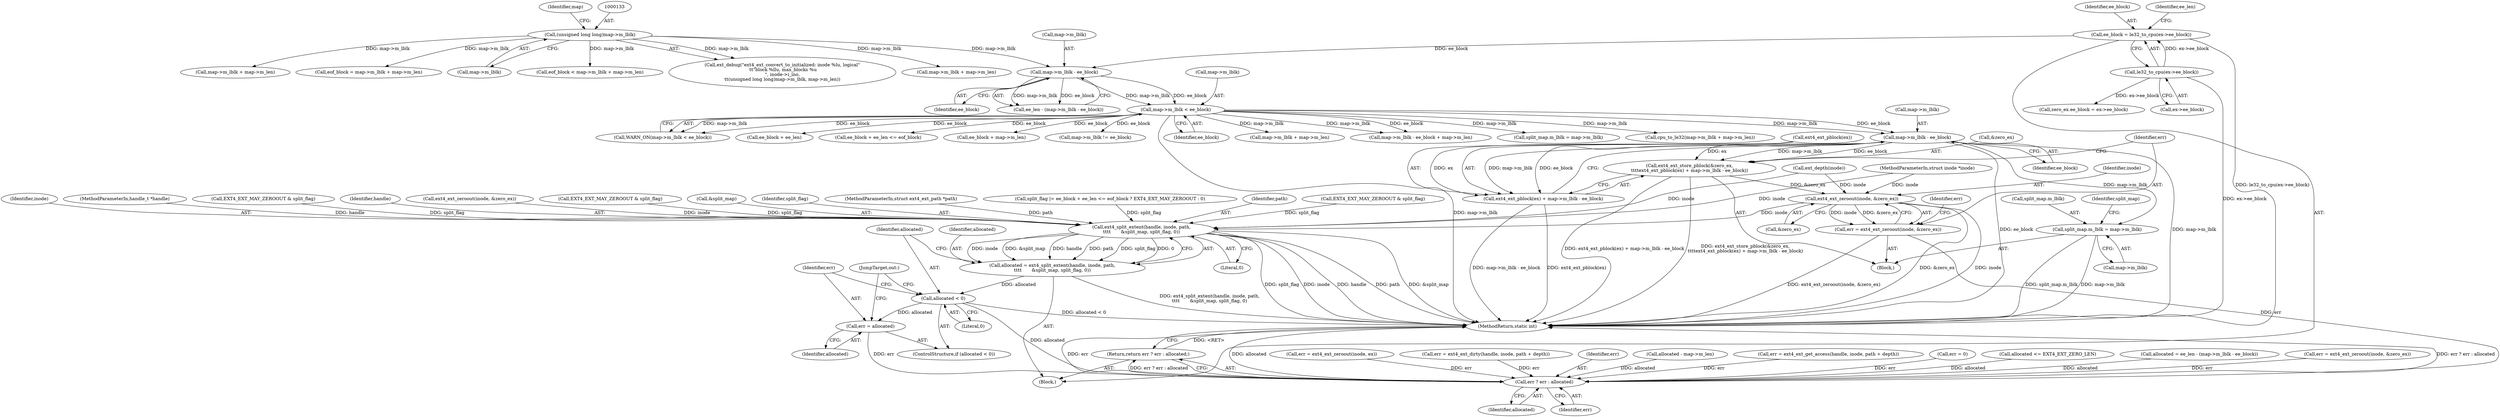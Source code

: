 digraph "0_linux_667eff35a1f56fa74ce98a0c7c29a40adc1ba4e3@pointer" {
"1000327" [label="(Call,map->m_lblk - ee_block)"];
"1000209" [label="(Call,map->m_lblk < ee_block)"];
"1000203" [label="(Call,map->m_lblk - ee_block)"];
"1000132" [label="(Call,(unsigned long long)map->m_lblk)"];
"1000189" [label="(Call,ee_block = le32_to_cpu(ex->ee_block))"];
"1000191" [label="(Call,le32_to_cpu(ex->ee_block))"];
"1000321" [label="(Call,ext4_ext_store_pblock(&zero_ex,\n\t\t\t\text4_ext_pblock(ex) + map->m_lblk - ee_block))"];
"1000334" [label="(Call,ext4_ext_zeroout(inode, &zero_ex))"];
"1000332" [label="(Call,err = ext4_ext_zeroout(inode, &zero_ex))"];
"1000449" [label="(Call,err ? err : allocated)"];
"1000448" [label="(Return,return err ? err : allocated;)"];
"1000432" [label="(Call,ext4_split_extent(handle, inode, path,\n\t\t\t\t       &split_map, split_flag, 0))"];
"1000430" [label="(Call,allocated = ext4_split_extent(handle, inode, path,\n\t\t\t\t       &split_map, split_flag, 0))"];
"1000441" [label="(Call,allocated < 0)"];
"1000444" [label="(Call,err = allocated)"];
"1000324" [label="(Call,ext4_ext_pblock(ex) + map->m_lblk - ee_block)"];
"1000341" [label="(Call,split_map.m_lblk = map->m_lblk)"];
"1000325" [label="(Call,ext4_ext_pblock(ex))"];
"1000441" [label="(Call,allocated < 0)"];
"1000298" [label="(Block,)"];
"1000448" [label="(Return,return err ? err : allocated;)"];
"1000303" [label="(Call,cpu_to_le32(map->m_lblk + map->m_len))"];
"1000322" [label="(Call,&zero_ex)"];
"1000345" [label="(Call,map->m_lblk)"];
"1000209" [label="(Call,map->m_lblk < ee_block)"];
"1000235" [label="(Call,err = ext4_ext_zeroout(inode, ex))"];
"1000341" [label="(Call,split_map.m_lblk = map->m_lblk)"];
"1000339" [label="(Identifier,err)"];
"1000208" [label="(Call,WARN_ON(map->m_lblk < ee_block))"];
"1000218" [label="(Call,ee_block + ee_len)"];
"1000190" [label="(Identifier,ee_block)"];
"1000162" [label="(Call,map->m_lblk + map->m_len)"];
"1000402" [label="(Call,ext4_ext_zeroout(inode, &zero_ex))"];
"1000138" [label="(Identifier,map)"];
"1000445" [label="(Identifier,err)"];
"1000452" [label="(Identifier,allocated)"];
"1000321" [label="(Call,ext4_ext_store_pblock(&zero_ex,\n\t\t\t\text4_ext_pblock(ex) + map->m_lblk - ee_block))"];
"1000169" [label="(Call,eof_block = map->m_lblk + map->m_len)"];
"1000160" [label="(Call,eof_block < map->m_lblk + map->m_len)"];
"1000217" [label="(Call,ee_block + ee_len <= eof_block)"];
"1000260" [label="(Call,err = ext4_ext_dirty(handle, inode, path + depth))"];
"1000204" [label="(Call,map->m_lblk)"];
"1000449" [label="(Call,err ? err : allocated)"];
"1000127" [label="(Call,ext_debug(\"ext4_ext_convert_to_initialized: inode %lu, logical\"\n \t\t\"block %llu, max_blocks %u\n\", inode->i_ino,\n\t\t(unsigned long long)map->m_lblk, map->m_len))"];
"1000196" [label="(Identifier,ee_len)"];
"1000191" [label="(Call,le32_to_cpu(ex->ee_block))"];
"1000295" [label="(Call,EXT4_EXT_MAY_ZEROOUT & split_flag)"];
"1000203" [label="(Call,map->m_lblk - ee_block)"];
"1000334" [label="(Call,ext4_ext_zeroout(inode, &zero_ex))"];
"1000192" [label="(Call,ex->ee_block)"];
"1000444" [label="(Call,err = allocated)"];
"1000436" [label="(Call,&split_map)"];
"1000171" [label="(Call,map->m_lblk + map->m_len)"];
"1000210" [label="(Call,map->m_lblk)"];
"1000438" [label="(Identifier,split_flag)"];
"1000109" [label="(MethodParameterIn,struct ext4_ext_path *path)"];
"1000450" [label="(Identifier,err)"];
"1000180" [label="(Call,ext_depth(inode))"];
"1000201" [label="(Call,ee_len - (map->m_lblk - ee_block))"];
"1000134" [label="(Call,map->m_lblk)"];
"1000214" [label="(Call,split_flag |= ee_block + ee_len <= eof_block ? EXT4_EXT_MAY_ZEROOUT : 0)"];
"1000442" [label="(Identifier,allocated)"];
"1000332" [label="(Call,err = ext4_ext_zeroout(inode, &zero_ex))"];
"1000316" [label="(Call,allocated - map->m_len)"];
"1000243" [label="(Call,err = ext4_ext_get_access(handle, inode, path + depth))"];
"1000431" [label="(Identifier,allocated)"];
"1000120" [label="(Call,err = 0)"];
"1000189" [label="(Call,ee_block = le32_to_cpu(ex->ee_block))"];
"1000432" [label="(Call,ext4_split_extent(handle, inode, path,\n\t\t\t\t       &split_map, split_flag, 0))"];
"1000361" [label="(Call,ee_block + map->m_len)"];
"1000231" [label="(Call,EXT4_EXT_MAY_ZEROOUT & split_flag)"];
"1000327" [label="(Call,map->m_lblk - ee_block)"];
"1000110" [label="(Block,)"];
"1000336" [label="(Call,&zero_ex)"];
"1000372" [label="(Call,map->m_lblk != ee_block)"];
"1000328" [label="(Call,map->m_lblk)"];
"1000342" [label="(Call,split_map.m_lblk)"];
"1000440" [label="(ControlStructure,if (allocated < 0))"];
"1000434" [label="(Identifier,inode)"];
"1000451" [label="(Identifier,err)"];
"1000447" [label="(JumpTarget,out:)"];
"1000350" [label="(Identifier,split_map)"];
"1000453" [label="(MethodReturn,static int)"];
"1000106" [label="(MethodParameterIn,handle_t *handle)"];
"1000292" [label="(Call,allocated <= EXT4_EXT_ZERO_LEN)"];
"1000333" [label="(Identifier,err)"];
"1000213" [label="(Identifier,ee_block)"];
"1000443" [label="(Literal,0)"];
"1000367" [label="(Call,EXT4_EXT_MAY_ZEROOUT & split_flag)"];
"1000304" [label="(Call,map->m_lblk + map->m_len)"];
"1000433" [label="(Identifier,handle)"];
"1000439" [label="(Literal,0)"];
"1000107" [label="(MethodParameterIn,struct inode *inode)"];
"1000132" [label="(Call,(unsigned long long)map->m_lblk)"];
"1000199" [label="(Call,allocated = ee_len - (map->m_lblk - ee_block))"];
"1000446" [label="(Identifier,allocated)"];
"1000357" [label="(Call,map->m_lblk - ee_block + map->m_len)"];
"1000430" [label="(Call,allocated = ext4_split_extent(handle, inode, path,\n\t\t\t\t       &split_map, split_flag, 0))"];
"1000207" [label="(Identifier,ee_block)"];
"1000331" [label="(Identifier,ee_block)"];
"1000378" [label="(Call,zero_ex.ee_block = ex->ee_block)"];
"1000435" [label="(Identifier,path)"];
"1000400" [label="(Call,err = ext4_ext_zeroout(inode, &zero_ex))"];
"1000269" [label="(Call,split_map.m_lblk = map->m_lblk)"];
"1000324" [label="(Call,ext4_ext_pblock(ex) + map->m_lblk - ee_block)"];
"1000335" [label="(Identifier,inode)"];
"1000327" -> "1000324"  [label="AST: "];
"1000327" -> "1000331"  [label="CFG: "];
"1000328" -> "1000327"  [label="AST: "];
"1000331" -> "1000327"  [label="AST: "];
"1000324" -> "1000327"  [label="CFG: "];
"1000327" -> "1000453"  [label="DDG: ee_block"];
"1000327" -> "1000453"  [label="DDG: map->m_lblk"];
"1000327" -> "1000321"  [label="DDG: map->m_lblk"];
"1000327" -> "1000321"  [label="DDG: ee_block"];
"1000327" -> "1000324"  [label="DDG: map->m_lblk"];
"1000327" -> "1000324"  [label="DDG: ee_block"];
"1000209" -> "1000327"  [label="DDG: map->m_lblk"];
"1000209" -> "1000327"  [label="DDG: ee_block"];
"1000327" -> "1000341"  [label="DDG: map->m_lblk"];
"1000209" -> "1000208"  [label="AST: "];
"1000209" -> "1000213"  [label="CFG: "];
"1000210" -> "1000209"  [label="AST: "];
"1000213" -> "1000209"  [label="AST: "];
"1000208" -> "1000209"  [label="CFG: "];
"1000209" -> "1000453"  [label="DDG: map->m_lblk"];
"1000209" -> "1000208"  [label="DDG: map->m_lblk"];
"1000209" -> "1000208"  [label="DDG: ee_block"];
"1000203" -> "1000209"  [label="DDG: map->m_lblk"];
"1000203" -> "1000209"  [label="DDG: ee_block"];
"1000209" -> "1000217"  [label="DDG: ee_block"];
"1000209" -> "1000218"  [label="DDG: ee_block"];
"1000209" -> "1000269"  [label="DDG: map->m_lblk"];
"1000209" -> "1000303"  [label="DDG: map->m_lblk"];
"1000209" -> "1000304"  [label="DDG: map->m_lblk"];
"1000209" -> "1000357"  [label="DDG: map->m_lblk"];
"1000209" -> "1000357"  [label="DDG: ee_block"];
"1000209" -> "1000361"  [label="DDG: ee_block"];
"1000209" -> "1000372"  [label="DDG: ee_block"];
"1000203" -> "1000201"  [label="AST: "];
"1000203" -> "1000207"  [label="CFG: "];
"1000204" -> "1000203"  [label="AST: "];
"1000207" -> "1000203"  [label="AST: "];
"1000201" -> "1000203"  [label="CFG: "];
"1000203" -> "1000201"  [label="DDG: map->m_lblk"];
"1000203" -> "1000201"  [label="DDG: ee_block"];
"1000132" -> "1000203"  [label="DDG: map->m_lblk"];
"1000189" -> "1000203"  [label="DDG: ee_block"];
"1000132" -> "1000127"  [label="AST: "];
"1000132" -> "1000134"  [label="CFG: "];
"1000133" -> "1000132"  [label="AST: "];
"1000134" -> "1000132"  [label="AST: "];
"1000138" -> "1000132"  [label="CFG: "];
"1000132" -> "1000127"  [label="DDG: map->m_lblk"];
"1000132" -> "1000160"  [label="DDG: map->m_lblk"];
"1000132" -> "1000162"  [label="DDG: map->m_lblk"];
"1000132" -> "1000169"  [label="DDG: map->m_lblk"];
"1000132" -> "1000171"  [label="DDG: map->m_lblk"];
"1000189" -> "1000110"  [label="AST: "];
"1000189" -> "1000191"  [label="CFG: "];
"1000190" -> "1000189"  [label="AST: "];
"1000191" -> "1000189"  [label="AST: "];
"1000196" -> "1000189"  [label="CFG: "];
"1000189" -> "1000453"  [label="DDG: le32_to_cpu(ex->ee_block)"];
"1000191" -> "1000189"  [label="DDG: ex->ee_block"];
"1000191" -> "1000192"  [label="CFG: "];
"1000192" -> "1000191"  [label="AST: "];
"1000191" -> "1000453"  [label="DDG: ex->ee_block"];
"1000191" -> "1000378"  [label="DDG: ex->ee_block"];
"1000321" -> "1000298"  [label="AST: "];
"1000321" -> "1000324"  [label="CFG: "];
"1000322" -> "1000321"  [label="AST: "];
"1000324" -> "1000321"  [label="AST: "];
"1000333" -> "1000321"  [label="CFG: "];
"1000321" -> "1000453"  [label="DDG: ext4_ext_pblock(ex) + map->m_lblk - ee_block"];
"1000321" -> "1000453"  [label="DDG: ext4_ext_store_pblock(&zero_ex,\n\t\t\t\text4_ext_pblock(ex) + map->m_lblk - ee_block)"];
"1000325" -> "1000321"  [label="DDG: ex"];
"1000321" -> "1000334"  [label="DDG: &zero_ex"];
"1000334" -> "1000332"  [label="AST: "];
"1000334" -> "1000336"  [label="CFG: "];
"1000335" -> "1000334"  [label="AST: "];
"1000336" -> "1000334"  [label="AST: "];
"1000332" -> "1000334"  [label="CFG: "];
"1000334" -> "1000453"  [label="DDG: &zero_ex"];
"1000334" -> "1000453"  [label="DDG: inode"];
"1000334" -> "1000332"  [label="DDG: inode"];
"1000334" -> "1000332"  [label="DDG: &zero_ex"];
"1000180" -> "1000334"  [label="DDG: inode"];
"1000107" -> "1000334"  [label="DDG: inode"];
"1000334" -> "1000432"  [label="DDG: inode"];
"1000332" -> "1000298"  [label="AST: "];
"1000333" -> "1000332"  [label="AST: "];
"1000339" -> "1000332"  [label="CFG: "];
"1000332" -> "1000453"  [label="DDG: ext4_ext_zeroout(inode, &zero_ex)"];
"1000332" -> "1000449"  [label="DDG: err"];
"1000449" -> "1000448"  [label="AST: "];
"1000449" -> "1000451"  [label="CFG: "];
"1000449" -> "1000452"  [label="CFG: "];
"1000450" -> "1000449"  [label="AST: "];
"1000451" -> "1000449"  [label="AST: "];
"1000452" -> "1000449"  [label="AST: "];
"1000448" -> "1000449"  [label="CFG: "];
"1000449" -> "1000453"  [label="DDG: err"];
"1000449" -> "1000453"  [label="DDG: allocated"];
"1000449" -> "1000453"  [label="DDG: err ? err : allocated"];
"1000449" -> "1000448"  [label="DDG: err ? err : allocated"];
"1000235" -> "1000449"  [label="DDG: err"];
"1000400" -> "1000449"  [label="DDG: err"];
"1000120" -> "1000449"  [label="DDG: err"];
"1000444" -> "1000449"  [label="DDG: err"];
"1000243" -> "1000449"  [label="DDG: err"];
"1000260" -> "1000449"  [label="DDG: err"];
"1000441" -> "1000449"  [label="DDG: allocated"];
"1000316" -> "1000449"  [label="DDG: allocated"];
"1000292" -> "1000449"  [label="DDG: allocated"];
"1000199" -> "1000449"  [label="DDG: allocated"];
"1000448" -> "1000110"  [label="AST: "];
"1000453" -> "1000448"  [label="CFG: "];
"1000448" -> "1000453"  [label="DDG: <RET>"];
"1000432" -> "1000430"  [label="AST: "];
"1000432" -> "1000439"  [label="CFG: "];
"1000433" -> "1000432"  [label="AST: "];
"1000434" -> "1000432"  [label="AST: "];
"1000435" -> "1000432"  [label="AST: "];
"1000436" -> "1000432"  [label="AST: "];
"1000438" -> "1000432"  [label="AST: "];
"1000439" -> "1000432"  [label="AST: "];
"1000430" -> "1000432"  [label="CFG: "];
"1000432" -> "1000453"  [label="DDG: &split_map"];
"1000432" -> "1000453"  [label="DDG: split_flag"];
"1000432" -> "1000453"  [label="DDG: inode"];
"1000432" -> "1000453"  [label="DDG: handle"];
"1000432" -> "1000453"  [label="DDG: path"];
"1000432" -> "1000430"  [label="DDG: inode"];
"1000432" -> "1000430"  [label="DDG: &split_map"];
"1000432" -> "1000430"  [label="DDG: handle"];
"1000432" -> "1000430"  [label="DDG: path"];
"1000432" -> "1000430"  [label="DDG: split_flag"];
"1000432" -> "1000430"  [label="DDG: 0"];
"1000106" -> "1000432"  [label="DDG: handle"];
"1000180" -> "1000432"  [label="DDG: inode"];
"1000402" -> "1000432"  [label="DDG: inode"];
"1000107" -> "1000432"  [label="DDG: inode"];
"1000109" -> "1000432"  [label="DDG: path"];
"1000367" -> "1000432"  [label="DDG: split_flag"];
"1000231" -> "1000432"  [label="DDG: split_flag"];
"1000295" -> "1000432"  [label="DDG: split_flag"];
"1000214" -> "1000432"  [label="DDG: split_flag"];
"1000430" -> "1000110"  [label="AST: "];
"1000431" -> "1000430"  [label="AST: "];
"1000442" -> "1000430"  [label="CFG: "];
"1000430" -> "1000453"  [label="DDG: ext4_split_extent(handle, inode, path,\n\t\t\t\t       &split_map, split_flag, 0)"];
"1000430" -> "1000441"  [label="DDG: allocated"];
"1000441" -> "1000440"  [label="AST: "];
"1000441" -> "1000443"  [label="CFG: "];
"1000442" -> "1000441"  [label="AST: "];
"1000443" -> "1000441"  [label="AST: "];
"1000445" -> "1000441"  [label="CFG: "];
"1000447" -> "1000441"  [label="CFG: "];
"1000441" -> "1000453"  [label="DDG: allocated < 0"];
"1000441" -> "1000444"  [label="DDG: allocated"];
"1000444" -> "1000440"  [label="AST: "];
"1000444" -> "1000446"  [label="CFG: "];
"1000445" -> "1000444"  [label="AST: "];
"1000446" -> "1000444"  [label="AST: "];
"1000447" -> "1000444"  [label="CFG: "];
"1000325" -> "1000324"  [label="AST: "];
"1000324" -> "1000453"  [label="DDG: ext4_ext_pblock(ex)"];
"1000324" -> "1000453"  [label="DDG: map->m_lblk - ee_block"];
"1000325" -> "1000324"  [label="DDG: ex"];
"1000341" -> "1000298"  [label="AST: "];
"1000341" -> "1000345"  [label="CFG: "];
"1000342" -> "1000341"  [label="AST: "];
"1000345" -> "1000341"  [label="AST: "];
"1000350" -> "1000341"  [label="CFG: "];
"1000341" -> "1000453"  [label="DDG: split_map.m_lblk"];
"1000341" -> "1000453"  [label="DDG: map->m_lblk"];
}
